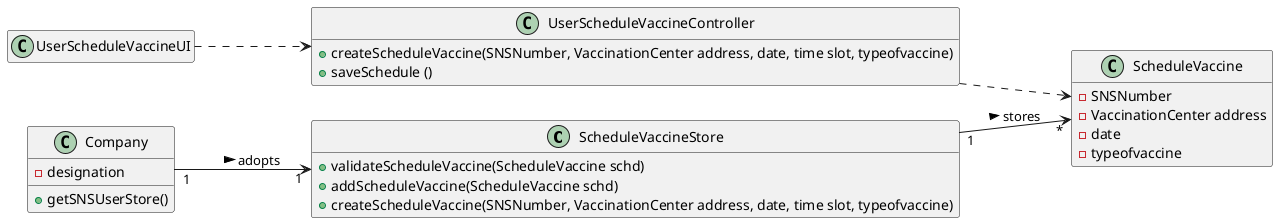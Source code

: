 @startuml
'https://plantuml.com/sequence-diagram

hide empty members
left to right direction

class ScheduleVaccineStore {
+ validateScheduleVaccine(ScheduleVaccine schd)
+ addScheduleVaccine(ScheduleVaccine schd)
+ createScheduleVaccine(SNSNumber, VaccinationCenter address, date, time slot, typeofvaccine)
}

class UserScheduleVaccineUI{
}

class UserScheduleVaccineController{
+ createScheduleVaccine(SNSNumber, VaccinationCenter address, date, time slot, typeofvaccine)
+ saveSchedule ()
}

class ScheduleVaccine{
-SNSNumber
-VaccinationCenter address
-date
-typeofvaccine
}

class Company {
- designation
+ getSNSUserStore()
}

UserScheduleVaccineUI ..> UserScheduleVaccineController
UserScheduleVaccineController ..> ScheduleVaccine
Company  "1"-->"1"  ScheduleVaccineStore: adopts >
ScheduleVaccineStore "1" --> "*" ScheduleVaccine: stores >

@enduml